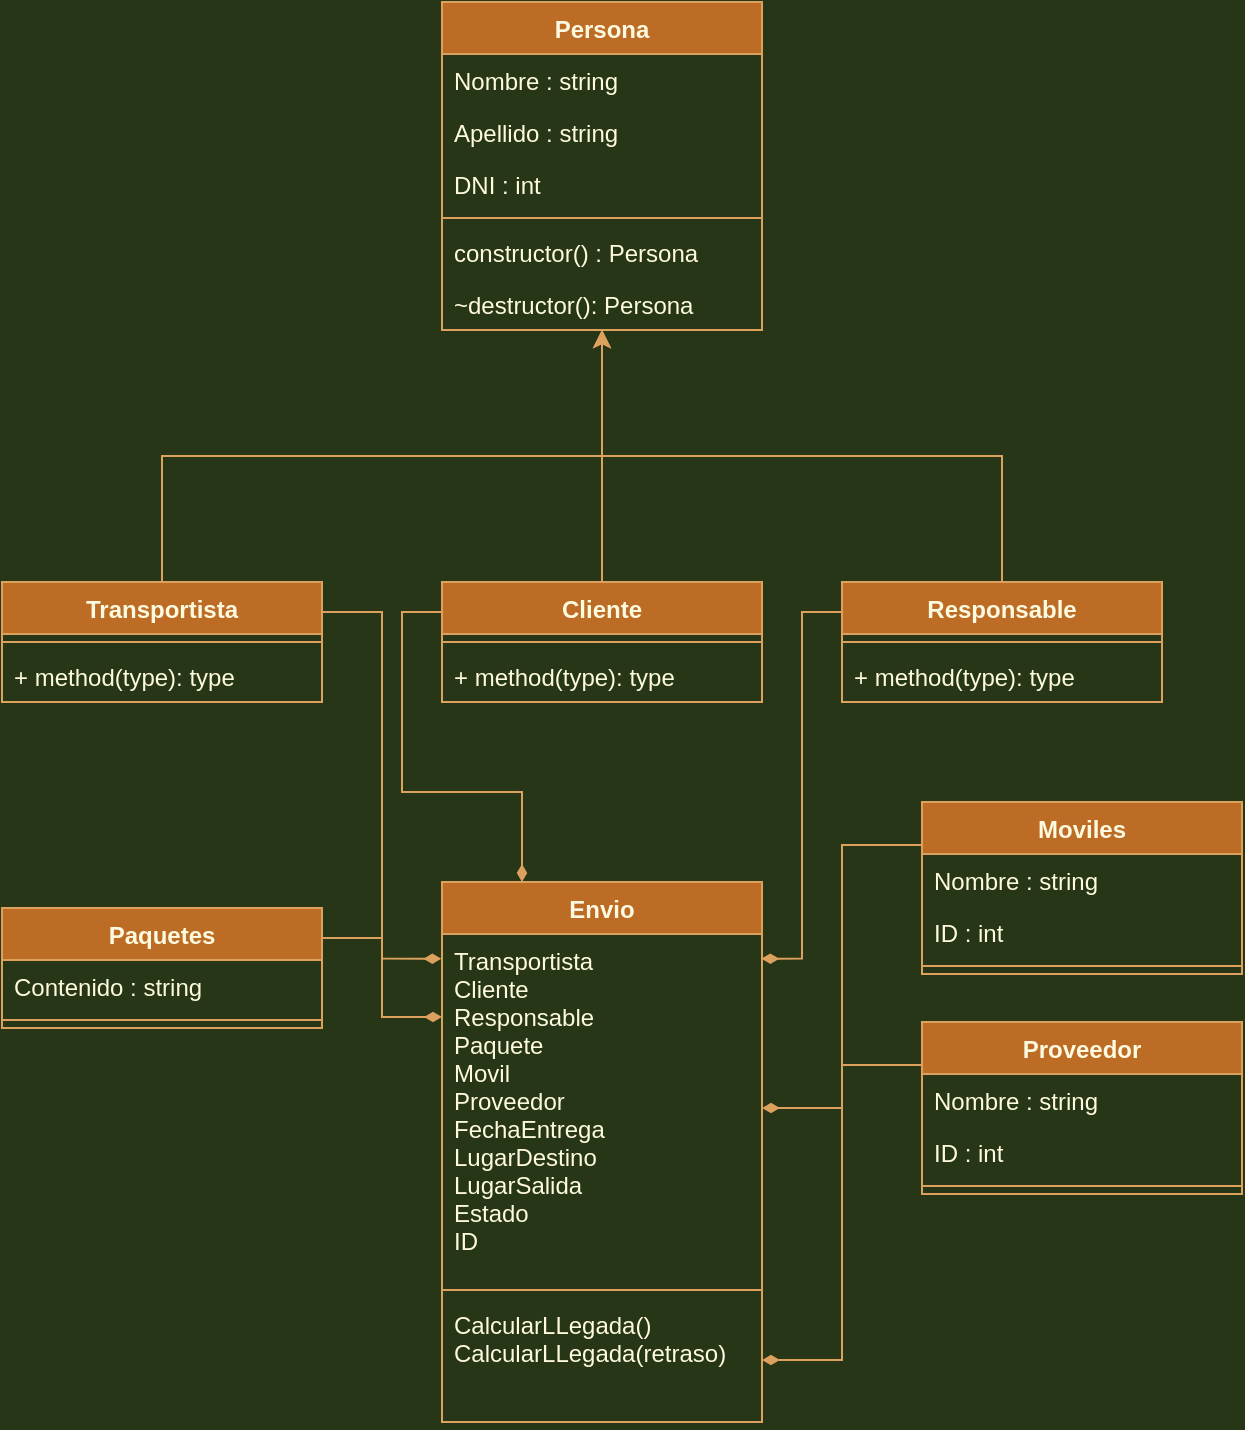 <mxfile version="14.8.5" type="device"><diagram id="EITkTfnnjhqaKNWjM4xx" name="Page-1"><mxGraphModel dx="1221" dy="644" grid="0" gridSize="10" guides="1" tooltips="1" connect="1" arrows="1" fold="1" page="1" pageScale="1" pageWidth="850" pageHeight="1100" background="#283618" math="0" shadow="0"><root><mxCell id="0"/><mxCell id="1" parent="0"/><mxCell id="UZI1FNOLlk3eyO-fUrZz-31" style="edgeStyle=orthogonalEdgeStyle;rounded=0;orthogonalLoop=1;jettySize=auto;html=1;exitX=0.5;exitY=0;exitDx=0;exitDy=0;labelBackgroundColor=#283618;strokeColor=#DDA15E;fontColor=#FEFAE0;" edge="1" parent="1" source="UZI1FNOLlk3eyO-fUrZz-2" target="UZI1FNOLlk3eyO-fUrZz-18"><mxGeometry relative="1" as="geometry"/></mxCell><mxCell id="UZI1FNOLlk3eyO-fUrZz-54" style="edgeStyle=orthogonalEdgeStyle;rounded=0;orthogonalLoop=1;jettySize=auto;html=1;exitX=0;exitY=0.25;exitDx=0;exitDy=0;entryX=0.25;entryY=0;entryDx=0;entryDy=0;endArrow=diamondThin;endFill=1;labelBackgroundColor=#283618;strokeColor=#DDA15E;fontColor=#FEFAE0;" edge="1" parent="1" source="UZI1FNOLlk3eyO-fUrZz-2" target="UZI1FNOLlk3eyO-fUrZz-36"><mxGeometry relative="1" as="geometry"/></mxCell><mxCell id="UZI1FNOLlk3eyO-fUrZz-2" value="Cliente" style="swimlane;fontStyle=1;align=center;verticalAlign=top;childLayout=stackLayout;horizontal=1;startSize=26;horizontalStack=0;resizeParent=1;resizeParentMax=0;resizeLast=0;collapsible=1;marginBottom=0;fillColor=#BC6C25;strokeColor=#DDA15E;fontColor=#FEFAE0;" vertex="1" parent="1"><mxGeometry x="380" y="300" width="160" height="60" as="geometry"/></mxCell><mxCell id="UZI1FNOLlk3eyO-fUrZz-4" value="" style="line;strokeWidth=1;fillColor=none;align=left;verticalAlign=middle;spacingTop=-1;spacingLeft=3;spacingRight=3;rotatable=0;labelPosition=right;points=[];portConstraint=eastwest;labelBackgroundColor=#283618;strokeColor=#DDA15E;fontColor=#FEFAE0;" vertex="1" parent="UZI1FNOLlk3eyO-fUrZz-2"><mxGeometry y="26" width="160" height="8" as="geometry"/></mxCell><mxCell id="UZI1FNOLlk3eyO-fUrZz-5" value="+ method(type): type" style="text;strokeColor=none;fillColor=none;align=left;verticalAlign=top;spacingLeft=4;spacingRight=4;overflow=hidden;rotatable=0;points=[[0,0.5],[1,0.5]];portConstraint=eastwest;fontColor=#FEFAE0;" vertex="1" parent="UZI1FNOLlk3eyO-fUrZz-2"><mxGeometry y="34" width="160" height="26" as="geometry"/></mxCell><mxCell id="UZI1FNOLlk3eyO-fUrZz-57" style="edgeStyle=orthogonalEdgeStyle;rounded=0;orthogonalLoop=1;jettySize=auto;html=1;exitX=0;exitY=0.25;exitDx=0;exitDy=0;entryX=1;entryY=0.5;entryDx=0;entryDy=0;endArrow=diamondThin;endFill=1;labelBackgroundColor=#283618;strokeColor=#DDA15E;fontColor=#FEFAE0;" edge="1" parent="1" source="UZI1FNOLlk3eyO-fUrZz-6" target="UZI1FNOLlk3eyO-fUrZz-39"><mxGeometry relative="1" as="geometry"/></mxCell><mxCell id="UZI1FNOLlk3eyO-fUrZz-6" value="Proveedor" style="swimlane;fontStyle=1;align=center;verticalAlign=top;childLayout=stackLayout;horizontal=1;startSize=26;horizontalStack=0;resizeParent=1;resizeParentMax=0;resizeLast=0;collapsible=1;marginBottom=0;fillColor=#BC6C25;strokeColor=#DDA15E;fontColor=#FEFAE0;" vertex="1" parent="1"><mxGeometry x="620" y="520" width="160" height="86" as="geometry"/></mxCell><mxCell id="UZI1FNOLlk3eyO-fUrZz-7" value="Nombre : string" style="text;strokeColor=none;fillColor=none;align=left;verticalAlign=top;spacingLeft=4;spacingRight=4;overflow=hidden;rotatable=0;points=[[0,0.5],[1,0.5]];portConstraint=eastwest;fontColor=#FEFAE0;" vertex="1" parent="UZI1FNOLlk3eyO-fUrZz-6"><mxGeometry y="26" width="160" height="26" as="geometry"/></mxCell><mxCell id="UZI1FNOLlk3eyO-fUrZz-40" value="ID : int" style="text;strokeColor=none;fillColor=none;align=left;verticalAlign=top;spacingLeft=4;spacingRight=4;overflow=hidden;rotatable=0;points=[[0,0.5],[1,0.5]];portConstraint=eastwest;fontColor=#FEFAE0;" vertex="1" parent="UZI1FNOLlk3eyO-fUrZz-6"><mxGeometry y="52" width="160" height="26" as="geometry"/></mxCell><mxCell id="UZI1FNOLlk3eyO-fUrZz-8" value="" style="line;strokeWidth=1;fillColor=none;align=left;verticalAlign=middle;spacingTop=-1;spacingLeft=3;spacingRight=3;rotatable=0;labelPosition=right;points=[];portConstraint=eastwest;labelBackgroundColor=#283618;strokeColor=#DDA15E;fontColor=#FEFAE0;" vertex="1" parent="UZI1FNOLlk3eyO-fUrZz-6"><mxGeometry y="78" width="160" height="8" as="geometry"/></mxCell><mxCell id="UZI1FNOLlk3eyO-fUrZz-52" style="edgeStyle=orthogonalEdgeStyle;rounded=0;orthogonalLoop=1;jettySize=auto;html=1;exitX=1;exitY=0.25;exitDx=0;exitDy=0;entryX=0;entryY=0.25;entryDx=0;entryDy=0;endArrow=diamondThin;endFill=1;labelBackgroundColor=#283618;strokeColor=#DDA15E;fontColor=#FEFAE0;" edge="1" parent="1" source="UZI1FNOLlk3eyO-fUrZz-10" target="UZI1FNOLlk3eyO-fUrZz-36"><mxGeometry relative="1" as="geometry"/></mxCell><mxCell id="UZI1FNOLlk3eyO-fUrZz-10" value="Paquetes" style="swimlane;fontStyle=1;align=center;verticalAlign=top;childLayout=stackLayout;horizontal=1;startSize=26;horizontalStack=0;resizeParent=1;resizeParentMax=0;resizeLast=0;collapsible=1;marginBottom=0;fillColor=#BC6C25;strokeColor=#DDA15E;fontColor=#FEFAE0;" vertex="1" parent="1"><mxGeometry x="160" y="463" width="160" height="60" as="geometry"/></mxCell><mxCell id="UZI1FNOLlk3eyO-fUrZz-11" value="Contenido : string" style="text;strokeColor=none;fillColor=none;align=left;verticalAlign=top;spacingLeft=4;spacingRight=4;overflow=hidden;rotatable=0;points=[[0,0.5],[1,0.5]];portConstraint=eastwest;fontColor=#FEFAE0;" vertex="1" parent="UZI1FNOLlk3eyO-fUrZz-10"><mxGeometry y="26" width="160" height="26" as="geometry"/></mxCell><mxCell id="UZI1FNOLlk3eyO-fUrZz-12" value="" style="line;strokeWidth=1;fillColor=none;align=left;verticalAlign=middle;spacingTop=-1;spacingLeft=3;spacingRight=3;rotatable=0;labelPosition=right;points=[];portConstraint=eastwest;labelBackgroundColor=#283618;strokeColor=#DDA15E;fontColor=#FEFAE0;" vertex="1" parent="UZI1FNOLlk3eyO-fUrZz-10"><mxGeometry y="52" width="160" height="8" as="geometry"/></mxCell><mxCell id="UZI1FNOLlk3eyO-fUrZz-18" value="Persona" style="swimlane;fontStyle=1;align=center;verticalAlign=top;childLayout=stackLayout;horizontal=1;startSize=26;horizontalStack=0;resizeParent=1;resizeParentMax=0;resizeLast=0;collapsible=1;marginBottom=0;fillColor=#BC6C25;strokeColor=#DDA15E;fontColor=#FEFAE0;" vertex="1" parent="1"><mxGeometry x="380" y="10" width="160" height="164" as="geometry"/></mxCell><mxCell id="UZI1FNOLlk3eyO-fUrZz-19" value="Nombre : string" style="text;strokeColor=none;fillColor=none;align=left;verticalAlign=top;spacingLeft=4;spacingRight=4;overflow=hidden;rotatable=0;points=[[0,0.5],[1,0.5]];portConstraint=eastwest;fontColor=#FEFAE0;" vertex="1" parent="UZI1FNOLlk3eyO-fUrZz-18"><mxGeometry y="26" width="160" height="26" as="geometry"/></mxCell><mxCell id="UZI1FNOLlk3eyO-fUrZz-34" value="Apellido : string" style="text;strokeColor=none;fillColor=none;align=left;verticalAlign=top;spacingLeft=4;spacingRight=4;overflow=hidden;rotatable=0;points=[[0,0.5],[1,0.5]];portConstraint=eastwest;fontColor=#FEFAE0;" vertex="1" parent="UZI1FNOLlk3eyO-fUrZz-18"><mxGeometry y="52" width="160" height="26" as="geometry"/></mxCell><mxCell id="UZI1FNOLlk3eyO-fUrZz-35" value="DNI : int" style="text;strokeColor=none;fillColor=none;align=left;verticalAlign=top;spacingLeft=4;spacingRight=4;overflow=hidden;rotatable=0;points=[[0,0.5],[1,0.5]];portConstraint=eastwest;fontColor=#FEFAE0;" vertex="1" parent="UZI1FNOLlk3eyO-fUrZz-18"><mxGeometry y="78" width="160" height="26" as="geometry"/></mxCell><mxCell id="UZI1FNOLlk3eyO-fUrZz-20" value="" style="line;strokeWidth=1;fillColor=none;align=left;verticalAlign=middle;spacingTop=-1;spacingLeft=3;spacingRight=3;rotatable=0;labelPosition=right;points=[];portConstraint=eastwest;labelBackgroundColor=#283618;strokeColor=#DDA15E;fontColor=#FEFAE0;" vertex="1" parent="UZI1FNOLlk3eyO-fUrZz-18"><mxGeometry y="104" width="160" height="8" as="geometry"/></mxCell><mxCell id="UZI1FNOLlk3eyO-fUrZz-21" value="constructor() : Persona&#10;" style="text;strokeColor=none;fillColor=none;align=left;verticalAlign=top;spacingLeft=4;spacingRight=4;overflow=hidden;rotatable=0;points=[[0,0.5],[1,0.5]];portConstraint=eastwest;fontColor=#FEFAE0;" vertex="1" parent="UZI1FNOLlk3eyO-fUrZz-18"><mxGeometry y="112" width="160" height="26" as="geometry"/></mxCell><mxCell id="UZI1FNOLlk3eyO-fUrZz-33" value="~destructor(): Persona" style="text;strokeColor=none;fillColor=none;align=left;verticalAlign=top;spacingLeft=4;spacingRight=4;overflow=hidden;rotatable=0;points=[[0,0.5],[1,0.5]];portConstraint=eastwest;fontColor=#FEFAE0;" vertex="1" parent="UZI1FNOLlk3eyO-fUrZz-18"><mxGeometry y="138" width="160" height="26" as="geometry"/></mxCell><mxCell id="UZI1FNOLlk3eyO-fUrZz-30" style="edgeStyle=orthogonalEdgeStyle;rounded=0;orthogonalLoop=1;jettySize=auto;html=1;exitX=0.5;exitY=0;exitDx=0;exitDy=0;labelBackgroundColor=#283618;strokeColor=#DDA15E;fontColor=#FEFAE0;" edge="1" parent="1" source="UZI1FNOLlk3eyO-fUrZz-22" target="UZI1FNOLlk3eyO-fUrZz-18"><mxGeometry relative="1" as="geometry"/></mxCell><mxCell id="UZI1FNOLlk3eyO-fUrZz-53" style="edgeStyle=orthogonalEdgeStyle;rounded=0;orthogonalLoop=1;jettySize=auto;html=1;exitX=1;exitY=0.25;exitDx=0;exitDy=0;entryX=-0.002;entryY=0.142;entryDx=0;entryDy=0;entryPerimeter=0;endArrow=diamondThin;endFill=1;labelBackgroundColor=#283618;strokeColor=#DDA15E;fontColor=#FEFAE0;" edge="1" parent="1" source="UZI1FNOLlk3eyO-fUrZz-22" target="UZI1FNOLlk3eyO-fUrZz-36"><mxGeometry relative="1" as="geometry"/></mxCell><mxCell id="UZI1FNOLlk3eyO-fUrZz-22" value="Transportista" style="swimlane;fontStyle=1;align=center;verticalAlign=top;childLayout=stackLayout;horizontal=1;startSize=26;horizontalStack=0;resizeParent=1;resizeParentMax=0;resizeLast=0;collapsible=1;marginBottom=0;fillColor=#BC6C25;strokeColor=#DDA15E;fontColor=#FEFAE0;" vertex="1" parent="1"><mxGeometry x="160" y="300" width="160" height="60" as="geometry"/></mxCell><mxCell id="UZI1FNOLlk3eyO-fUrZz-24" value="" style="line;strokeWidth=1;fillColor=none;align=left;verticalAlign=middle;spacingTop=-1;spacingLeft=3;spacingRight=3;rotatable=0;labelPosition=right;points=[];portConstraint=eastwest;labelBackgroundColor=#283618;strokeColor=#DDA15E;fontColor=#FEFAE0;" vertex="1" parent="UZI1FNOLlk3eyO-fUrZz-22"><mxGeometry y="26" width="160" height="8" as="geometry"/></mxCell><mxCell id="UZI1FNOLlk3eyO-fUrZz-25" value="+ method(type): type" style="text;strokeColor=none;fillColor=none;align=left;verticalAlign=top;spacingLeft=4;spacingRight=4;overflow=hidden;rotatable=0;points=[[0,0.5],[1,0.5]];portConstraint=eastwest;fontColor=#FEFAE0;" vertex="1" parent="UZI1FNOLlk3eyO-fUrZz-22"><mxGeometry y="34" width="160" height="26" as="geometry"/></mxCell><mxCell id="UZI1FNOLlk3eyO-fUrZz-36" value="Envio" style="swimlane;fontStyle=1;align=center;verticalAlign=top;childLayout=stackLayout;horizontal=1;startSize=26;horizontalStack=0;resizeParent=1;resizeParentMax=0;resizeLast=0;collapsible=1;marginBottom=0;fillColor=#BC6C25;strokeColor=#DDA15E;fontColor=#FEFAE0;" vertex="1" parent="1"><mxGeometry x="380" y="450" width="160" height="270" as="geometry"/></mxCell><mxCell id="UZI1FNOLlk3eyO-fUrZz-37" value="Transportista&#10;Cliente&#10;Responsable&#10;Paquete&#10;Movil&#10;Proveedor&#10;FechaEntrega&#10;LugarDestino&#10;LugarSalida&#10;Estado&#10;ID" style="text;strokeColor=none;fillColor=none;align=left;verticalAlign=top;spacingLeft=4;spacingRight=4;overflow=hidden;rotatable=0;points=[[0,0.5],[1,0.5]];portConstraint=eastwest;fontColor=#FEFAE0;" vertex="1" parent="UZI1FNOLlk3eyO-fUrZz-36"><mxGeometry y="26" width="160" height="174" as="geometry"/></mxCell><mxCell id="UZI1FNOLlk3eyO-fUrZz-38" value="" style="line;strokeWidth=1;fillColor=none;align=left;verticalAlign=middle;spacingTop=-1;spacingLeft=3;spacingRight=3;rotatable=0;labelPosition=right;points=[];portConstraint=eastwest;labelBackgroundColor=#283618;strokeColor=#DDA15E;fontColor=#FEFAE0;" vertex="1" parent="UZI1FNOLlk3eyO-fUrZz-36"><mxGeometry y="200" width="160" height="8" as="geometry"/></mxCell><mxCell id="UZI1FNOLlk3eyO-fUrZz-39" value="CalcularLLegada()&#10;CalcularLLegada(retraso)" style="text;strokeColor=none;fillColor=none;align=left;verticalAlign=top;spacingLeft=4;spacingRight=4;overflow=hidden;rotatable=0;points=[[0,0.5],[1,0.5]];portConstraint=eastwest;fontColor=#FEFAE0;" vertex="1" parent="UZI1FNOLlk3eyO-fUrZz-36"><mxGeometry y="208" width="160" height="62" as="geometry"/></mxCell><mxCell id="UZI1FNOLlk3eyO-fUrZz-56" style="edgeStyle=orthogonalEdgeStyle;rounded=0;orthogonalLoop=1;jettySize=auto;html=1;exitX=0;exitY=0.25;exitDx=0;exitDy=0;entryX=1;entryY=0.5;entryDx=0;entryDy=0;endArrow=diamondThin;endFill=1;labelBackgroundColor=#283618;strokeColor=#DDA15E;fontColor=#FEFAE0;" edge="1" parent="1" source="UZI1FNOLlk3eyO-fUrZz-42" target="UZI1FNOLlk3eyO-fUrZz-37"><mxGeometry relative="1" as="geometry"/></mxCell><mxCell id="UZI1FNOLlk3eyO-fUrZz-42" value="Moviles" style="swimlane;fontStyle=1;align=center;verticalAlign=top;childLayout=stackLayout;horizontal=1;startSize=26;horizontalStack=0;resizeParent=1;resizeParentMax=0;resizeLast=0;collapsible=1;marginBottom=0;fillColor=#BC6C25;strokeColor=#DDA15E;fontColor=#FEFAE0;" vertex="1" parent="1"><mxGeometry x="620" y="410" width="160" height="86" as="geometry"/></mxCell><mxCell id="UZI1FNOLlk3eyO-fUrZz-43" value="Nombre : string" style="text;strokeColor=none;fillColor=none;align=left;verticalAlign=top;spacingLeft=4;spacingRight=4;overflow=hidden;rotatable=0;points=[[0,0.5],[1,0.5]];portConstraint=eastwest;fontColor=#FEFAE0;" vertex="1" parent="UZI1FNOLlk3eyO-fUrZz-42"><mxGeometry y="26" width="160" height="26" as="geometry"/></mxCell><mxCell id="UZI1FNOLlk3eyO-fUrZz-44" value="ID : int" style="text;strokeColor=none;fillColor=none;align=left;verticalAlign=top;spacingLeft=4;spacingRight=4;overflow=hidden;rotatable=0;points=[[0,0.5],[1,0.5]];portConstraint=eastwest;fontColor=#FEFAE0;" vertex="1" parent="UZI1FNOLlk3eyO-fUrZz-42"><mxGeometry y="52" width="160" height="26" as="geometry"/></mxCell><mxCell id="UZI1FNOLlk3eyO-fUrZz-45" value="" style="line;strokeWidth=1;fillColor=none;align=left;verticalAlign=middle;spacingTop=-1;spacingLeft=3;spacingRight=3;rotatable=0;labelPosition=right;points=[];portConstraint=eastwest;labelBackgroundColor=#283618;strokeColor=#DDA15E;fontColor=#FEFAE0;" vertex="1" parent="UZI1FNOLlk3eyO-fUrZz-42"><mxGeometry y="78" width="160" height="8" as="geometry"/></mxCell><mxCell id="UZI1FNOLlk3eyO-fUrZz-50" style="edgeStyle=orthogonalEdgeStyle;rounded=0;orthogonalLoop=1;jettySize=auto;html=1;exitX=0.5;exitY=0;exitDx=0;exitDy=0;labelBackgroundColor=#283618;strokeColor=#DDA15E;fontColor=#FEFAE0;" edge="1" parent="1" source="UZI1FNOLlk3eyO-fUrZz-46" target="UZI1FNOLlk3eyO-fUrZz-18"><mxGeometry relative="1" as="geometry"/></mxCell><mxCell id="UZI1FNOLlk3eyO-fUrZz-55" style="edgeStyle=orthogonalEdgeStyle;rounded=0;orthogonalLoop=1;jettySize=auto;html=1;exitX=0;exitY=0.25;exitDx=0;exitDy=0;entryX=0.998;entryY=0.142;entryDx=0;entryDy=0;entryPerimeter=0;endArrow=diamondThin;endFill=1;labelBackgroundColor=#283618;strokeColor=#DDA15E;fontColor=#FEFAE0;" edge="1" parent="1" source="UZI1FNOLlk3eyO-fUrZz-46" target="UZI1FNOLlk3eyO-fUrZz-36"><mxGeometry relative="1" as="geometry"/></mxCell><mxCell id="UZI1FNOLlk3eyO-fUrZz-46" value="Responsable" style="swimlane;fontStyle=1;align=center;verticalAlign=top;childLayout=stackLayout;horizontal=1;startSize=26;horizontalStack=0;resizeParent=1;resizeParentMax=0;resizeLast=0;collapsible=1;marginBottom=0;fillColor=#BC6C25;strokeColor=#DDA15E;fontColor=#FEFAE0;" vertex="1" parent="1"><mxGeometry x="580" y="300" width="160" height="60" as="geometry"/></mxCell><mxCell id="UZI1FNOLlk3eyO-fUrZz-48" value="" style="line;strokeWidth=1;fillColor=none;align=left;verticalAlign=middle;spacingTop=-1;spacingLeft=3;spacingRight=3;rotatable=0;labelPosition=right;points=[];portConstraint=eastwest;labelBackgroundColor=#283618;strokeColor=#DDA15E;fontColor=#FEFAE0;" vertex="1" parent="UZI1FNOLlk3eyO-fUrZz-46"><mxGeometry y="26" width="160" height="8" as="geometry"/></mxCell><mxCell id="UZI1FNOLlk3eyO-fUrZz-49" value="+ method(type): type" style="text;strokeColor=none;fillColor=none;align=left;verticalAlign=top;spacingLeft=4;spacingRight=4;overflow=hidden;rotatable=0;points=[[0,0.5],[1,0.5]];portConstraint=eastwest;fontColor=#FEFAE0;" vertex="1" parent="UZI1FNOLlk3eyO-fUrZz-46"><mxGeometry y="34" width="160" height="26" as="geometry"/></mxCell></root></mxGraphModel></diagram></mxfile>